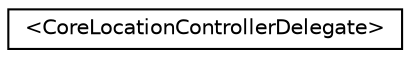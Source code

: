 digraph G
{
  edge [fontname="Helvetica",fontsize="10",labelfontname="Helvetica",labelfontsize="10"];
  node [fontname="Helvetica",fontsize="10",shape=record];
  rankdir="LR";
  Node1 [label="\<CoreLocationControllerDelegate\>",height=0.2,width=0.4,color="black", fillcolor="white", style="filled",URL="$protocol_core_location_controller_delegate-p.html"];
}
